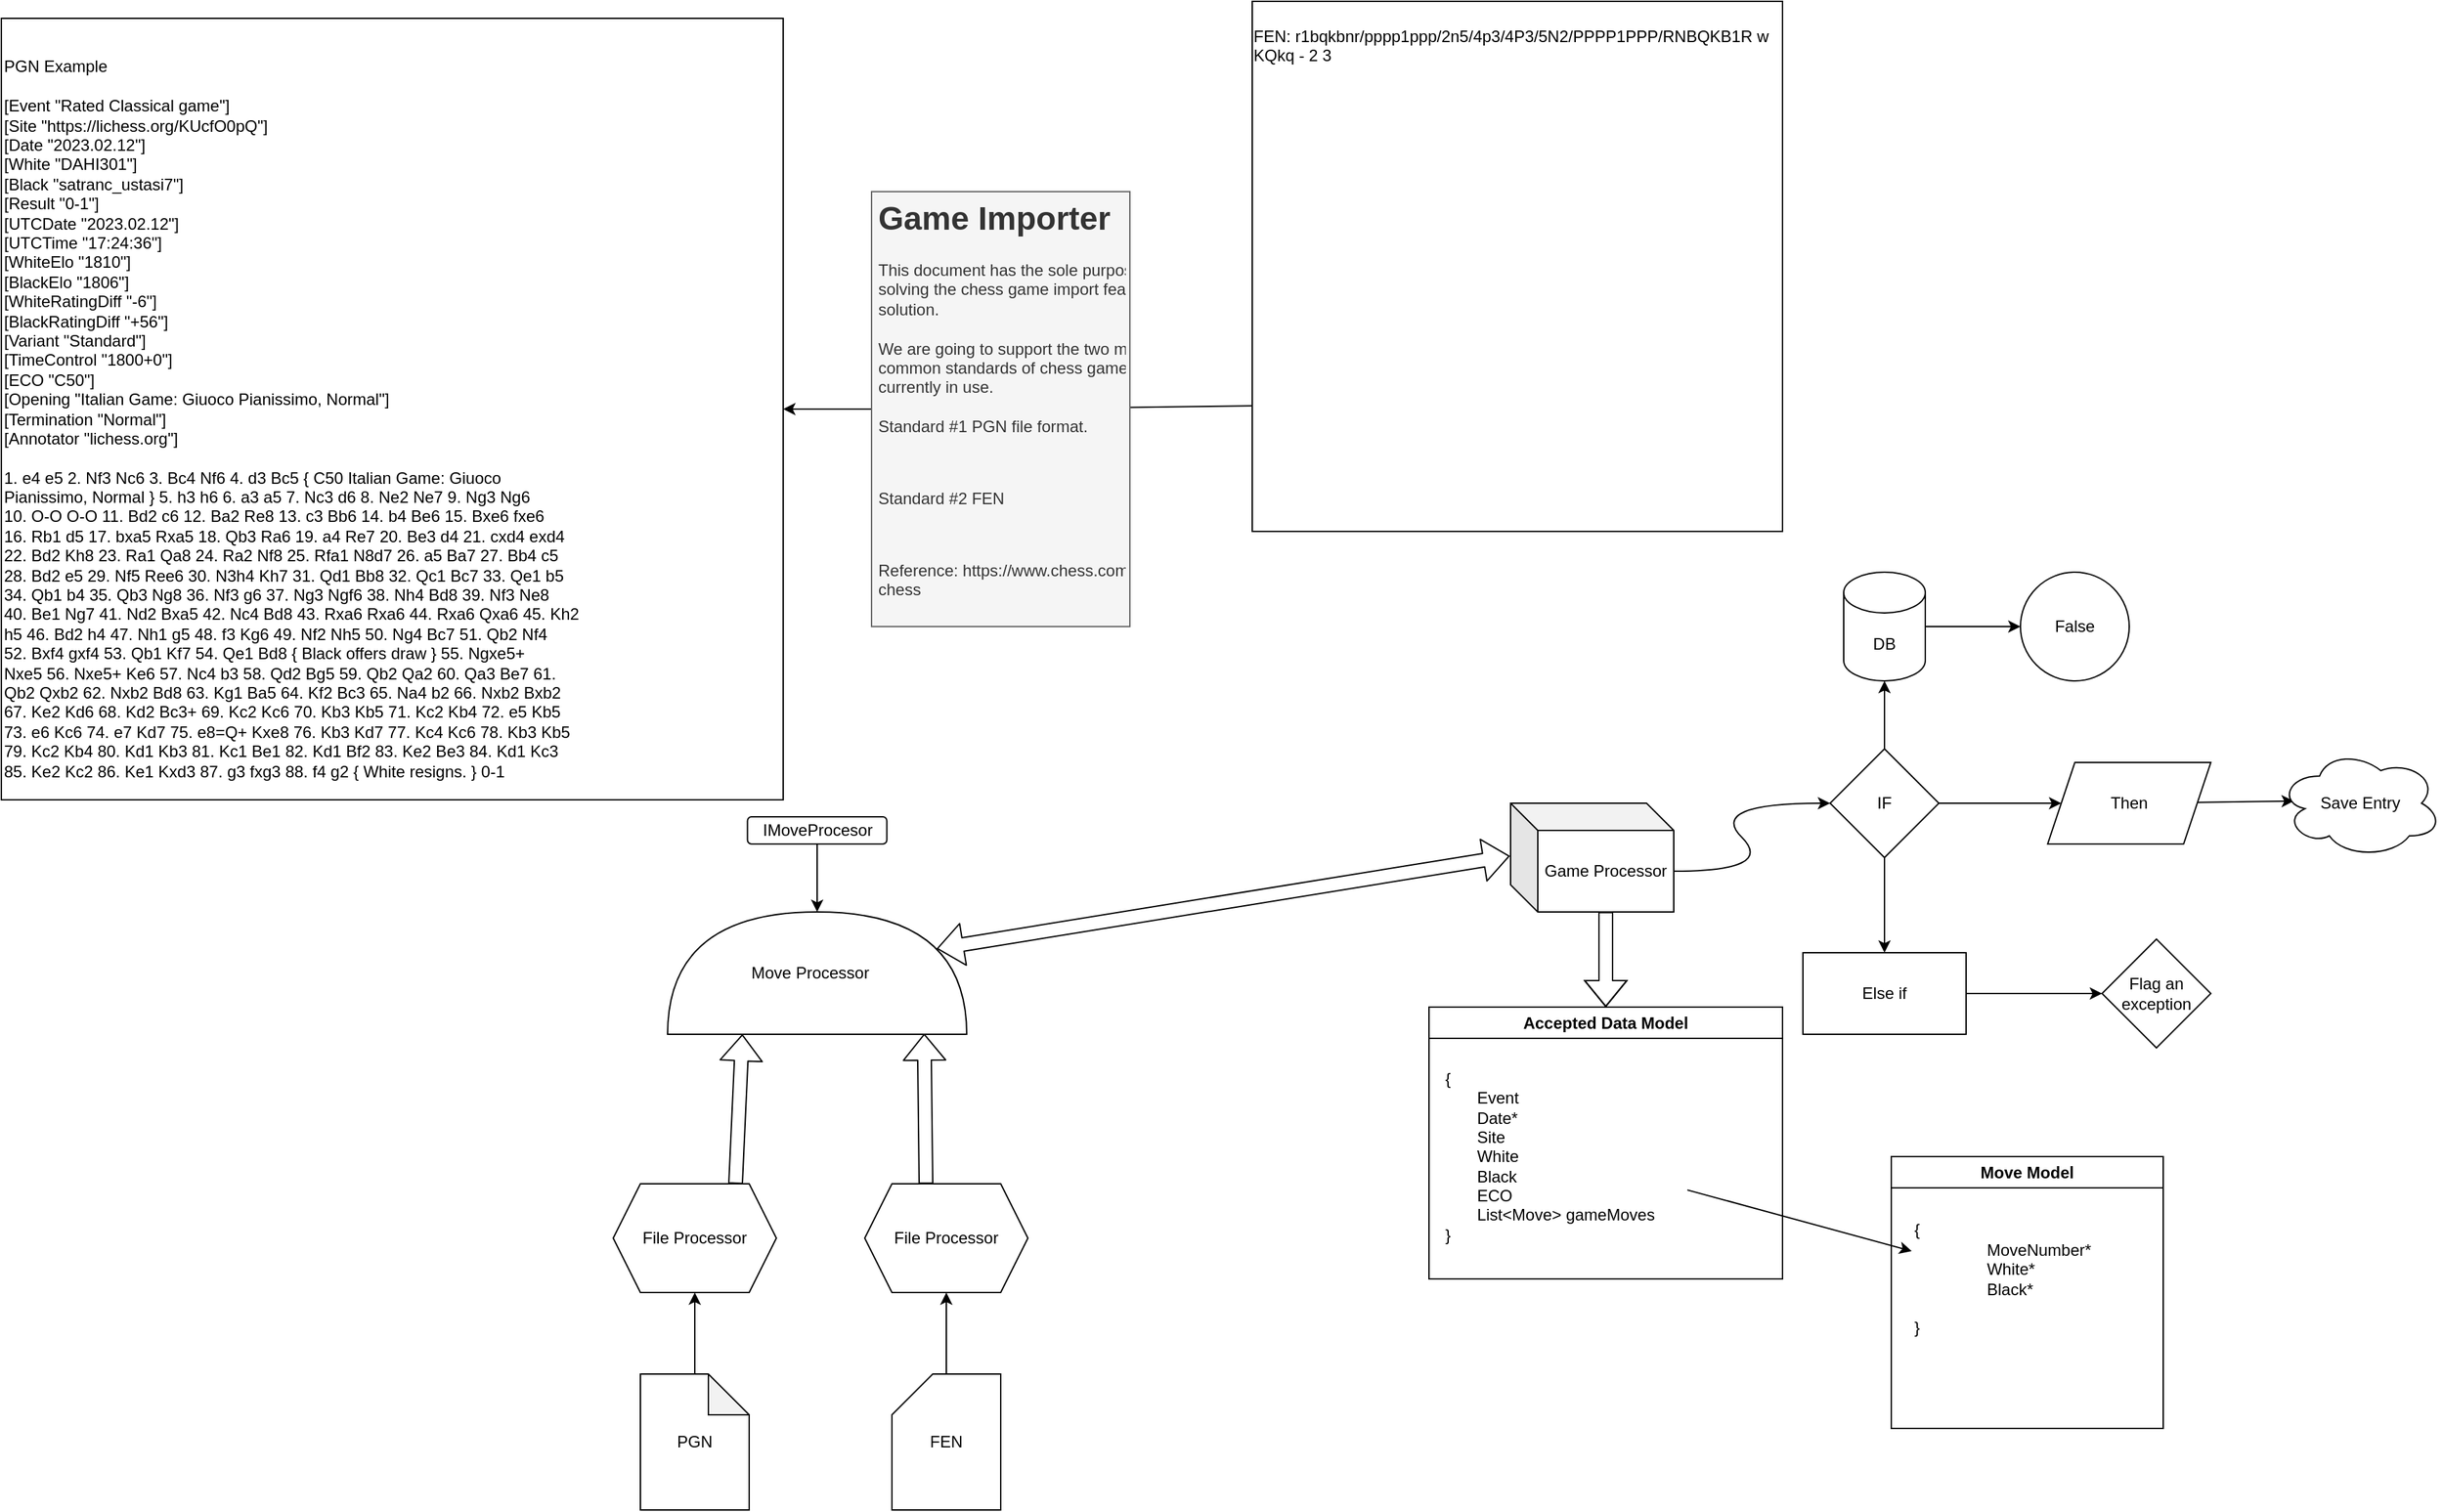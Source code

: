 <mxfile>
    <diagram id="cmecJaTW8b3Xt6wgYi1p" name="Page-1">
        <mxGraphModel dx="3173" dy="1956" grid="1" gridSize="10" guides="1" tooltips="1" connect="1" arrows="1" fold="1" page="1" pageScale="1" pageWidth="850" pageHeight="1100" math="0" shadow="0">
            <root>
                <mxCell id="0"/>
                <mxCell id="1" parent="0"/>
                <mxCell id="4" style="edgeStyle=none;html=1;" parent="1" source="2" target="3" edge="1">
                    <mxGeometry relative="1" as="geometry"/>
                </mxCell>
                <mxCell id="6" style="edgeStyle=none;html=1;entryX=1;entryY=0.75;entryDx=0;entryDy=0;" parent="1" source="2" target="5" edge="1">
                    <mxGeometry relative="1" as="geometry"/>
                </mxCell>
                <mxCell id="2" value="&lt;h1&gt;Game Importer&lt;/h1&gt;&lt;p&gt;This document has the sole purpose of solving the chess game import feature in our solution.&amp;nbsp;&lt;br&gt;&lt;br&gt;We are going to support the two most common standards of chess game files currently in use.&lt;br&gt;&lt;br&gt;Standard #1 PGN file format.&lt;/p&gt;&lt;p&gt;&lt;br&gt;&lt;/p&gt;&lt;p&gt;Standard #2 FEN&lt;/p&gt;&lt;p&gt;&lt;br&gt;&lt;/p&gt;&lt;p&gt;&lt;span style=&quot;background-color: initial;&quot;&gt;Reference:&amp;nbsp;https://www.chess.com/terms/fen-chess&lt;/span&gt;&lt;br&gt;&lt;/p&gt;" style="text;html=1;strokeColor=#666666;fillColor=#f5f5f5;spacing=5;spacingTop=-20;whiteSpace=wrap;overflow=hidden;rounded=0;fontColor=#333333;" parent="1" vertex="1">
                    <mxGeometry x="40" y="120" width="190" height="320" as="geometry"/>
                </mxCell>
                <mxCell id="3" value="&lt;br&gt;PGN Example&lt;br&gt;&lt;br&gt;[Event &quot;Rated Classical game&quot;]&lt;br&gt;[Site &quot;https://lichess.org/KUcfO0pQ&quot;]&lt;br&gt;[Date &quot;2023.02.12&quot;]&lt;br&gt;[White &quot;DAHI301&quot;]&lt;br&gt;[Black &quot;satranc_ustasi7&quot;]&lt;br&gt;[Result &quot;0-1&quot;]&lt;br&gt;[UTCDate &quot;2023.02.12&quot;]&lt;br&gt;[UTCTime &quot;17:24:36&quot;]&lt;br&gt;[WhiteElo &quot;1810&quot;]&lt;br&gt;[BlackElo &quot;1806&quot;]&lt;br&gt;[WhiteRatingDiff &quot;-6&quot;]&lt;br&gt;[BlackRatingDiff &quot;+56&quot;]&lt;br&gt;[Variant &quot;Standard&quot;]&lt;br&gt;[TimeControl &quot;1800+0&quot;]&lt;br&gt;[ECO &quot;C50&quot;]&lt;br&gt;[Opening &quot;Italian Game: Giuoco Pianissimo, Normal&quot;]&lt;br&gt;[Termination &quot;Normal&quot;]&lt;br&gt;[Annotator &quot;lichess.org&quot;]&lt;br&gt;&lt;br&gt;1. e4 e5 2. Nf3 Nc6 3. Bc4 Nf6 4. d3 Bc5 { C50 Italian Game: Giuoco &lt;br&gt;Pianissimo, Normal } 5. h3 h6 6. a3 a5 7. Nc3 d6 8. Ne2 Ne7 9. Ng3 Ng6 &lt;br&gt;10. O-O O-O 11. Bd2 c6 12. Ba2 Re8 13. c3 Bb6 14. b4 Be6 15. Bxe6 fxe6 &lt;br&gt;16. Rb1 d5 17. bxa5 Rxa5 18. Qb3 Ra6 19. a4 Re7 20. Be3 d4 21. cxd4 exd4&lt;br&gt; 22. Bd2 Kh8 23. Ra1 Qa8 24. Ra2 Nf8 25. Rfa1 N8d7 26. a5 Ba7 27. Bb4 c5&lt;br&gt; 28. Bd2 e5 29. Nf5 Ree6 30. N3h4 Kh7 31. Qd1 Bb8 32. Qc1 Bc7 33. Qe1 b5&lt;br&gt; 34. Qb1 b4 35. Qb3 Ng8 36. Nf3 g6 37. Ng3 Ngf6 38. Nh4 Bd8 39. Nf3 Ne8 &lt;br&gt;40. Be1 Ng7 41. Nd2 Bxa5 42. Nc4 Bd8 43. Rxa6 Rxa6 44. Rxa6 Qxa6 45. Kh2&lt;br&gt; h5 46. Bd2 h4 47. Nh1 g5 48. f3 Kg6 49. Nf2 Nh5 50. Ng4 Bc7 51. Qb2 Nf4&lt;br&gt; 52. Bxf4 gxf4 53. Qb1 Kf7 54. Qe1 Bd8 { Black offers draw } 55. Ngxe5+ &lt;br&gt;Nxe5 56. Nxe5+ Ke6 57. Nc4 b3 58. Qd2 Bg5 59. Qb2 Qa2 60. Qa3 Be7 61. &lt;br&gt;Qb2 Qxb2 62. Nxb2 Bd8 63. Kg1 Ba5 64. Kf2 Bc3 65. Na4 b2 66. Nxb2 Bxb2 &lt;br&gt;67. Ke2 Kd6 68. Kd2 Bc3+ 69. Kc2 Kc6 70. Kb3 Kb5 71. Kc2 Kb4 72. e5 Kb5 &lt;br&gt;73. e6 Kc6 74. e7 Kd7 75. e8=Q+ Kxe8 76. Kb3 Kd7 77. Kc4 Kc6 78. Kb3 Kb5&lt;br&gt; 79. Kc2 Kb4 80. Kd1 Kb3 81. Kc1 Be1 82. Kd1 Bf2 83. Ke2 Be3 84. Kd1 Kc3&lt;br&gt; 85. Ke2 Kc2 86. Ke1 Kxd3 87. g3 fxg3 88. f4 g2 { White resigns. } 0-1" style="whiteSpace=wrap;html=1;aspect=fixed;align=left;" parent="1" vertex="1">
                    <mxGeometry x="-600" y="-7.5" width="575" height="575" as="geometry"/>
                </mxCell>
                <mxCell id="5" value="&lt;p style=&quot;text-align: left;&quot;&gt;FEN:&amp;nbsp;r1bqkbnr/pppp1ppp/2n5/4p3/4P3/5N2/PPPP1PPP/RNBQKB1R w KQkq - 2 3&lt;br&gt;&lt;/p&gt;&lt;div style=&quot;text-align: left;&quot;&gt;&lt;br&gt;&lt;/div&gt;" style="whiteSpace=wrap;html=1;aspect=fixed;verticalAlign=top;" parent="1" vertex="1">
                    <mxGeometry x="320" y="-20" width="390" height="390" as="geometry"/>
                </mxCell>
                <mxCell id="10" style="edgeStyle=none;html=1;" parent="1" source="7" target="9" edge="1">
                    <mxGeometry relative="1" as="geometry"/>
                </mxCell>
                <mxCell id="7" value="PGN" style="shape=note;whiteSpace=wrap;html=1;backgroundOutline=1;darkOpacity=0.05;" parent="1" vertex="1">
                    <mxGeometry x="-130" y="990" width="80" height="100" as="geometry"/>
                </mxCell>
                <mxCell id="12" style="edgeStyle=none;html=1;entryX=0.5;entryY=1;entryDx=0;entryDy=0;" parent="1" source="8" target="11" edge="1">
                    <mxGeometry relative="1" as="geometry"/>
                </mxCell>
                <mxCell id="8" value="FEN" style="shape=card;whiteSpace=wrap;html=1;" parent="1" vertex="1">
                    <mxGeometry x="55" y="990" width="80" height="100" as="geometry"/>
                </mxCell>
                <mxCell id="9" value="File Processor" style="shape=hexagon;perimeter=hexagonPerimeter2;whiteSpace=wrap;html=1;fixedSize=1;" parent="1" vertex="1">
                    <mxGeometry x="-150" y="850" width="120" height="80" as="geometry"/>
                </mxCell>
                <mxCell id="11" value="File Processor" style="shape=hexagon;perimeter=hexagonPerimeter2;whiteSpace=wrap;html=1;fixedSize=1;" parent="1" vertex="1">
                    <mxGeometry x="35" y="850" width="120" height="80" as="geometry"/>
                </mxCell>
                <mxCell id="13" value="Game Processor" style="shape=cube;whiteSpace=wrap;html=1;boundedLbl=1;backgroundOutline=1;darkOpacity=0.05;darkOpacity2=0.1;" parent="1" vertex="1">
                    <mxGeometry x="510" y="570" width="120" height="80" as="geometry"/>
                </mxCell>
                <mxCell id="23" value="" style="edgeStyle=none;html=1;" parent="1" source="14" target="22" edge="1">
                    <mxGeometry relative="1" as="geometry"/>
                </mxCell>
                <mxCell id="14" value="DB" style="shape=cylinder3;whiteSpace=wrap;html=1;boundedLbl=1;backgroundOutline=1;size=15;" parent="1" vertex="1">
                    <mxGeometry x="755" y="400" width="60" height="80" as="geometry"/>
                </mxCell>
                <mxCell id="18" style="edgeStyle=none;html=1;" parent="1" source="15" target="14" edge="1">
                    <mxGeometry relative="1" as="geometry"/>
                </mxCell>
                <mxCell id="19" style="edgeStyle=none;html=1;" parent="1" source="15" edge="1">
                    <mxGeometry relative="1" as="geometry">
                        <mxPoint x="915" y="570" as="targetPoint"/>
                    </mxGeometry>
                </mxCell>
                <mxCell id="27" value="" style="edgeStyle=none;html=1;" parent="1" source="15" target="26" edge="1">
                    <mxGeometry relative="1" as="geometry"/>
                </mxCell>
                <mxCell id="15" value="IF" style="rhombus;whiteSpace=wrap;html=1;" parent="1" vertex="1">
                    <mxGeometry x="745" y="530" width="80" height="80" as="geometry"/>
                </mxCell>
                <mxCell id="17" value="" style="curved=1;endArrow=classic;html=1;exitX=0;exitY=0;exitDx=120;exitDy=50;exitPerimeter=0;entryX=0;entryY=0.5;entryDx=0;entryDy=0;" parent="1" source="13" target="15" edge="1">
                    <mxGeometry width="50" height="50" relative="1" as="geometry">
                        <mxPoint x="655" y="620" as="sourcePoint"/>
                        <mxPoint x="705" y="570" as="targetPoint"/>
                        <Array as="points">
                            <mxPoint x="705" y="620"/>
                            <mxPoint x="655" y="570"/>
                        </Array>
                    </mxGeometry>
                </mxCell>
                <mxCell id="25" style="edgeStyle=none;html=1;entryX=0.092;entryY=0.48;entryDx=0;entryDy=0;entryPerimeter=0;" parent="1" source="21" target="24" edge="1">
                    <mxGeometry relative="1" as="geometry"/>
                </mxCell>
                <mxCell id="21" value="Then" style="shape=parallelogram;perimeter=parallelogramPerimeter;whiteSpace=wrap;html=1;fixedSize=1;" parent="1" vertex="1">
                    <mxGeometry x="905" y="540" width="120" height="60" as="geometry"/>
                </mxCell>
                <mxCell id="22" value="False" style="ellipse;whiteSpace=wrap;html=1;" parent="1" vertex="1">
                    <mxGeometry x="885" y="400" width="80" height="80" as="geometry"/>
                </mxCell>
                <mxCell id="24" value="Save Entry" style="ellipse;shape=cloud;whiteSpace=wrap;html=1;" parent="1" vertex="1">
                    <mxGeometry x="1075" y="530" width="120" height="80" as="geometry"/>
                </mxCell>
                <mxCell id="29" value="" style="edgeStyle=none;html=1;" parent="1" source="26" target="28" edge="1">
                    <mxGeometry relative="1" as="geometry"/>
                </mxCell>
                <mxCell id="26" value="Else if" style="whiteSpace=wrap;html=1;" parent="1" vertex="1">
                    <mxGeometry x="725" y="680" width="120" height="60" as="geometry"/>
                </mxCell>
                <mxCell id="28" value="Flag an exception" style="rhombus;whiteSpace=wrap;html=1;" parent="1" vertex="1">
                    <mxGeometry x="945" y="670" width="80" height="80" as="geometry"/>
                </mxCell>
                <mxCell id="58" value="" style="shape=flexArrow;endArrow=classic;html=1;exitX=0;exitY=0;exitDx=70;exitDy=80;exitPerimeter=0;" parent="1" source="13" edge="1">
                    <mxGeometry width="50" height="50" relative="1" as="geometry">
                        <mxPoint x="560" y="567.5" as="sourcePoint"/>
                        <mxPoint x="580" y="720" as="targetPoint"/>
                        <Array as="points">
                            <mxPoint x="580" y="680"/>
                        </Array>
                    </mxGeometry>
                </mxCell>
                <mxCell id="59" value="Accepted Data Model" style="swimlane;whiteSpace=wrap;html=1;" parent="1" vertex="1">
                    <mxGeometry x="450" y="720" width="260" height="200" as="geometry"/>
                </mxCell>
                <mxCell id="60" value="{&lt;br&gt;&amp;nbsp; &amp;nbsp; &amp;nbsp; &amp;nbsp;Event&lt;br&gt;&amp;nbsp; &amp;nbsp; &amp;nbsp; &amp;nbsp;Date*&lt;br&gt;&amp;nbsp; &amp;nbsp; &amp;nbsp; &amp;nbsp;Site&lt;br&gt;&amp;nbsp; &amp;nbsp; &amp;nbsp; &amp;nbsp;White&lt;br&gt;&amp;nbsp; &amp;nbsp; &amp;nbsp; &amp;nbsp;Black&lt;br&gt;&amp;nbsp; &amp;nbsp; &amp;nbsp; &amp;nbsp;ECO&lt;br&gt;&amp;nbsp; &amp;nbsp; &amp;nbsp; &amp;nbsp;List&amp;lt;Move&amp;gt; gameMoves&lt;br&gt;}" style="text;html=1;align=left;verticalAlign=middle;resizable=0;points=[];autosize=1;strokeColor=none;fillColor=none;" parent="59" vertex="1">
                    <mxGeometry x="10" y="40" width="180" height="140" as="geometry"/>
                </mxCell>
                <mxCell id="61" value="Move Model" style="swimlane;whiteSpace=wrap;html=1;startSize=23;" parent="1" vertex="1">
                    <mxGeometry x="790" y="830" width="200" height="200" as="geometry"/>
                </mxCell>
                <mxCell id="62" value="{&lt;br&gt;&lt;span style=&quot;white-space: pre;&quot;&gt;&#9;&lt;span style=&quot;white-space: pre;&quot;&gt;&#9;&lt;/span&gt;&lt;/span&gt;MoveNumber*&lt;br&gt;&lt;span style=&quot;white-space: pre;&quot;&gt;&#9;&lt;span style=&quot;white-space: pre;&quot;&gt;&#9;&lt;/span&gt;&lt;/span&gt;White*&lt;br&gt;&lt;span style=&quot;white-space: pre;&quot;&gt;&#9;&lt;span style=&quot;white-space: pre;&quot;&gt;&#9;&lt;/span&gt;&lt;/span&gt;Black*&lt;br&gt;&lt;span style=&quot;white-space: pre;&quot;&gt;&#9;&lt;/span&gt;&lt;br&gt;}" style="text;html=1;align=left;verticalAlign=middle;resizable=0;points=[];autosize=1;strokeColor=none;fillColor=none;" parent="61" vertex="1">
                    <mxGeometry x="15" y="40" width="150" height="100" as="geometry"/>
                </mxCell>
                <mxCell id="63" style="edgeStyle=none;html=1;" parent="1" source="60" target="62" edge="1">
                    <mxGeometry relative="1" as="geometry"/>
                </mxCell>
                <mxCell id="64" value="" style="shape=or;whiteSpace=wrap;html=1;rotation=-90;" parent="1" vertex="1">
                    <mxGeometry x="-45" y="585" width="90" height="220" as="geometry"/>
                </mxCell>
                <mxCell id="65" value="Move Processor" style="text;html=1;strokeColor=none;fillColor=none;align=center;verticalAlign=middle;whiteSpace=wrap;rounded=0;" parent="1" vertex="1">
                    <mxGeometry x="-55" y="680" width="100" height="30" as="geometry"/>
                </mxCell>
                <mxCell id="72" style="edgeStyle=none;html=1;" parent="1" source="66" target="64" edge="1">
                    <mxGeometry relative="1" as="geometry"/>
                </mxCell>
                <mxCell id="66" value="IMoveProcesor" style="rounded=1;whiteSpace=wrap;html=1;" parent="1" vertex="1">
                    <mxGeometry x="-51.25" y="580" width="102.5" height="20" as="geometry"/>
                </mxCell>
                <mxCell id="70" value="" style="shape=flexArrow;endArrow=classic;html=1;entryX=0.005;entryY=0.858;entryDx=0;entryDy=0;entryPerimeter=0;exitX=0.375;exitY=0;exitDx=0;exitDy=0;" parent="1" source="11" target="64" edge="1">
                    <mxGeometry width="50" height="50" relative="1" as="geometry">
                        <mxPoint x="140" y="870" as="sourcePoint"/>
                        <mxPoint x="190" y="820" as="targetPoint"/>
                    </mxGeometry>
                </mxCell>
                <mxCell id="71" value="" style="shape=flexArrow;endArrow=classic;html=1;entryX=0;entryY=0.25;entryDx=0;entryDy=0;entryPerimeter=0;" parent="1" target="64" edge="1">
                    <mxGeometry width="50" height="50" relative="1" as="geometry">
                        <mxPoint x="-60" y="850" as="sourcePoint"/>
                        <mxPoint x="-10" y="800" as="targetPoint"/>
                    </mxGeometry>
                </mxCell>
                <mxCell id="73" value="" style="shape=flexArrow;endArrow=classic;startArrow=classic;html=1;entryX=-0.005;entryY=0.485;entryDx=0;entryDy=0;entryPerimeter=0;exitX=0.7;exitY=0.9;exitDx=0;exitDy=0;exitPerimeter=0;" parent="1" source="64" target="13" edge="1">
                    <mxGeometry width="100" height="100" relative="1" as="geometry">
                        <mxPoint x="100" y="690" as="sourcePoint"/>
                        <mxPoint x="200" y="590" as="targetPoint"/>
                    </mxGeometry>
                </mxCell>
            </root>
        </mxGraphModel>
    </diagram>
</mxfile>